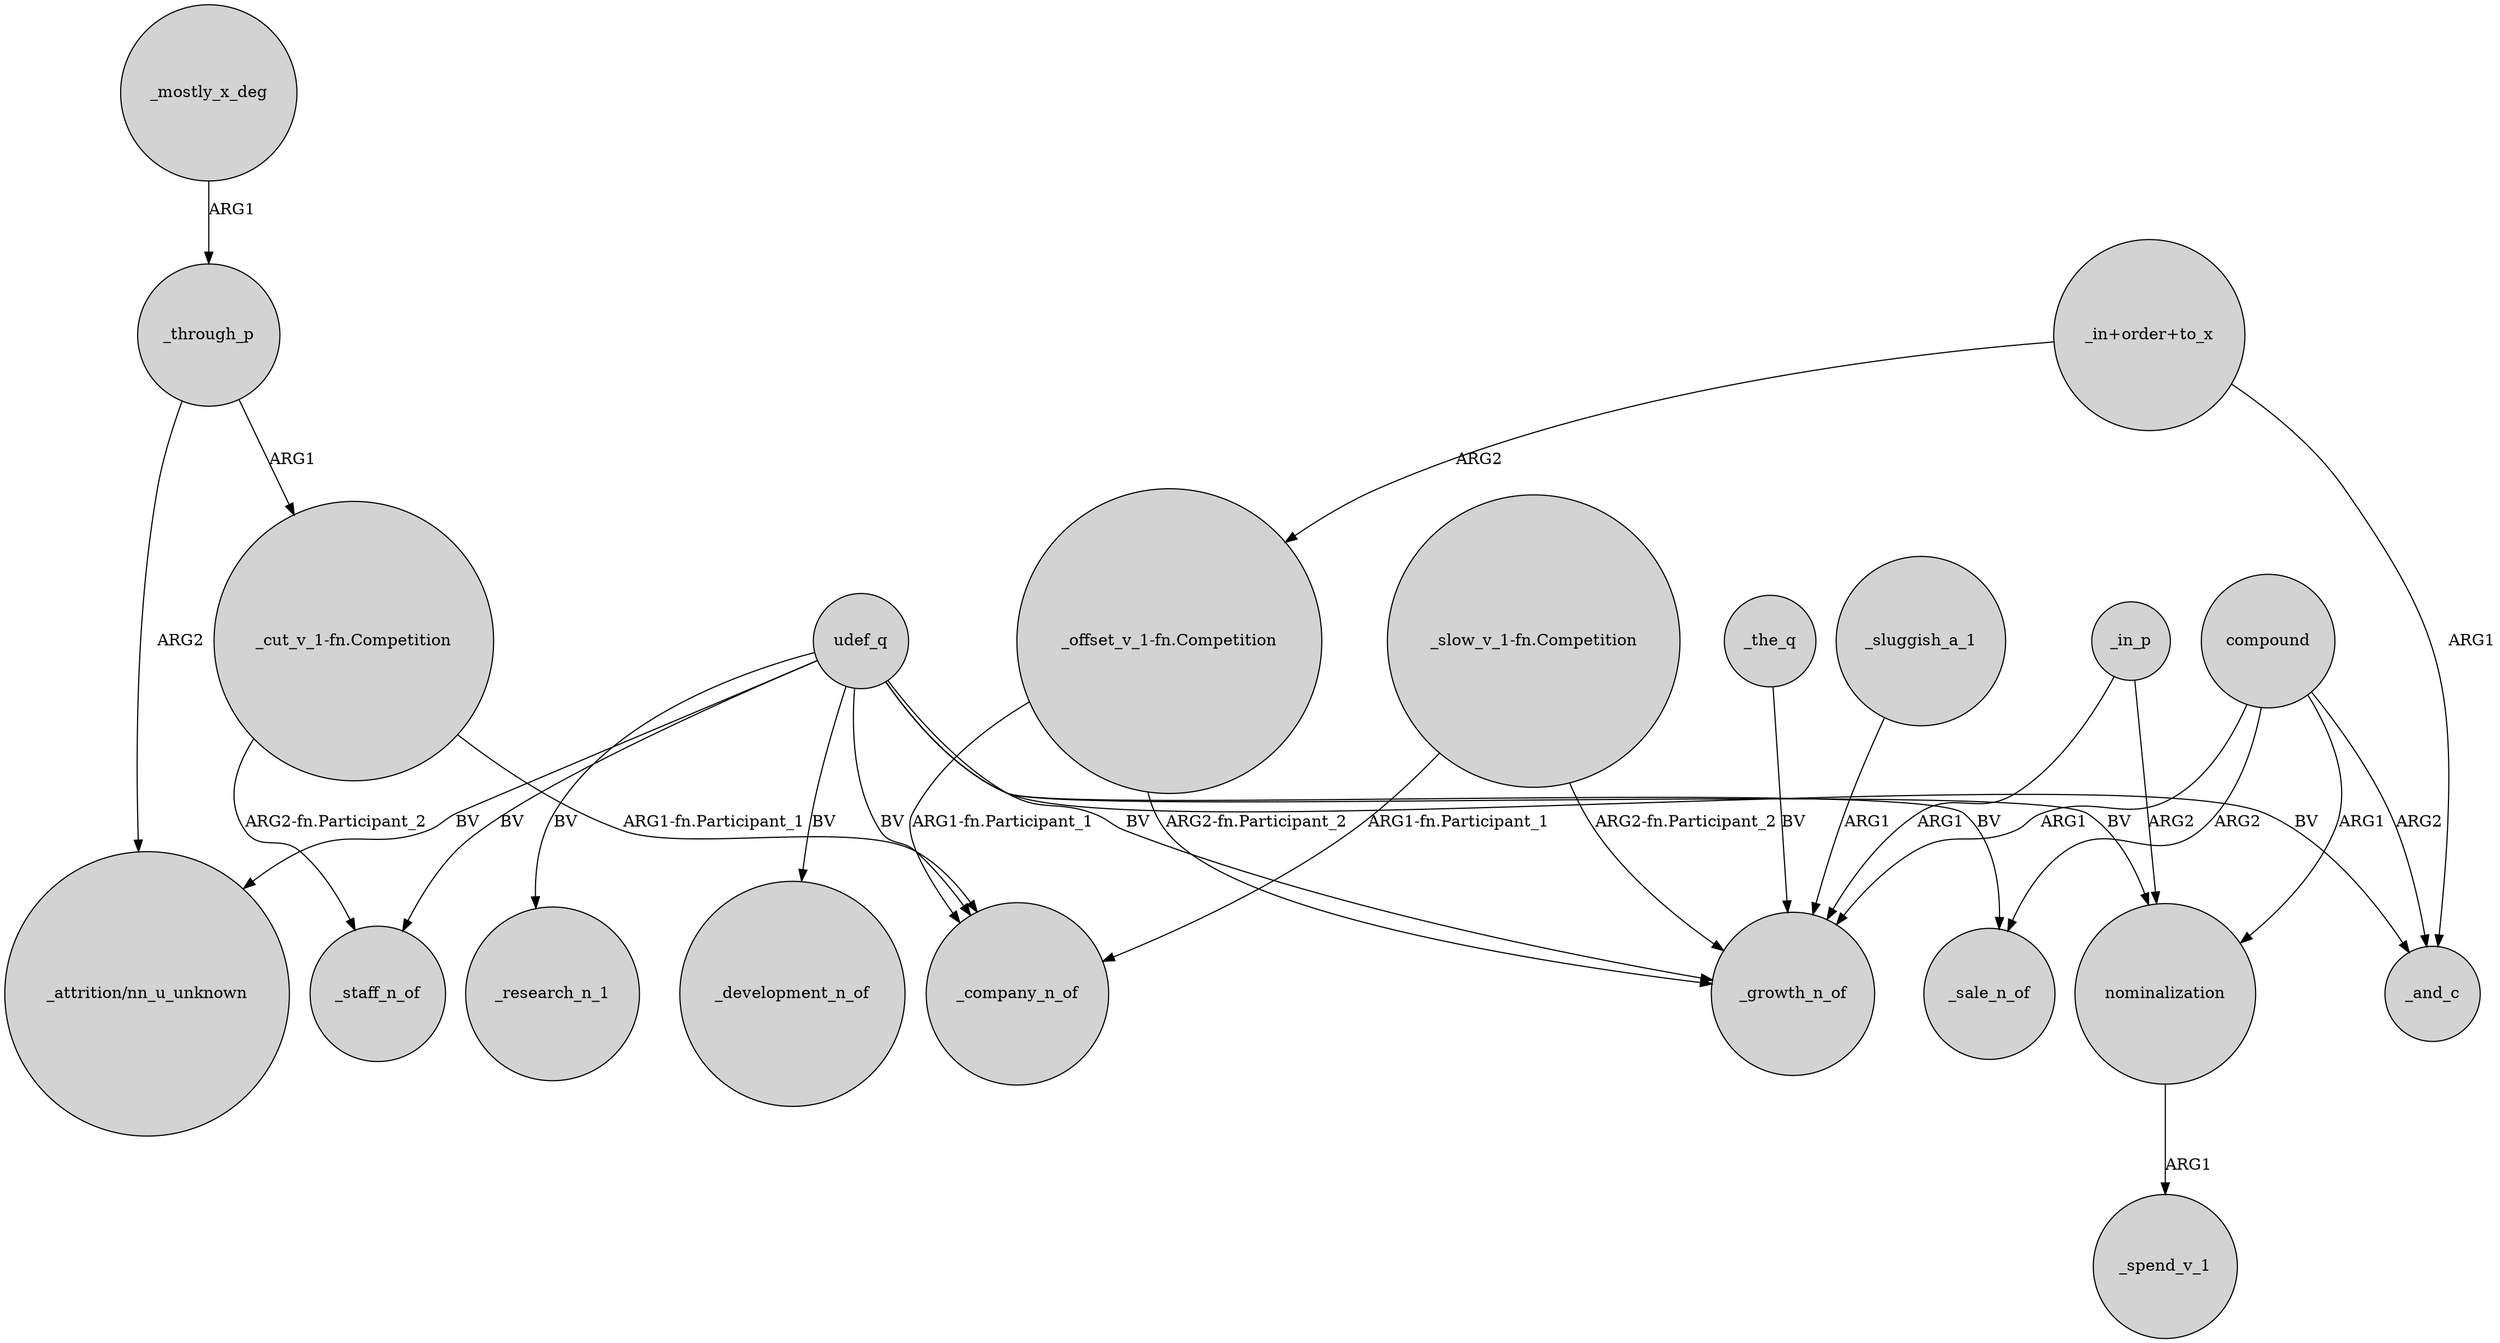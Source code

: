 digraph {
	node [shape=circle style=filled]
	"_slow_v_1-fn.Competition" -> _company_n_of [label="ARG1-fn.Participant_1"]
	_through_p -> "_attrition/nn_u_unknown" [label=ARG2]
	udef_q -> _staff_n_of [label=BV]
	"_slow_v_1-fn.Competition" -> _growth_n_of [label="ARG2-fn.Participant_2"]
	_in_p -> _growth_n_of [label=ARG1]
	udef_q -> "_attrition/nn_u_unknown" [label=BV]
	udef_q -> nominalization [label=BV]
	"_offset_v_1-fn.Competition" -> _company_n_of [label="ARG1-fn.Participant_1"]
	"_cut_v_1-fn.Competition" -> _company_n_of [label="ARG1-fn.Participant_1"]
	udef_q -> _sale_n_of [label=BV]
	udef_q -> _and_c [label=BV]
	compound -> _and_c [label=ARG2]
	nominalization -> _spend_v_1 [label=ARG1]
	"_in+order+to_x" -> "_offset_v_1-fn.Competition" [label=ARG2]
	compound -> nominalization [label=ARG1]
	"_in+order+to_x" -> _and_c [label=ARG1]
	_through_p -> "_cut_v_1-fn.Competition" [label=ARG1]
	_sluggish_a_1 -> _growth_n_of [label=ARG1]
	udef_q -> _development_n_of [label=BV]
	udef_q -> _company_n_of [label=BV]
	udef_q -> _research_n_1 [label=BV]
	udef_q -> _growth_n_of [label=BV]
	_the_q -> _growth_n_of [label=BV]
	_mostly_x_deg -> _through_p [label=ARG1]
	compound -> _growth_n_of [label=ARG1]
	"_cut_v_1-fn.Competition" -> _staff_n_of [label="ARG2-fn.Participant_2"]
	_in_p -> nominalization [label=ARG2]
	"_offset_v_1-fn.Competition" -> _growth_n_of [label="ARG2-fn.Participant_2"]
	compound -> _sale_n_of [label=ARG2]
}
